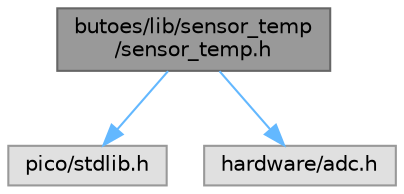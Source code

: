 digraph "butoes/lib/sensor_temp/sensor_temp.h"
{
 // LATEX_PDF_SIZE
  bgcolor="transparent";
  edge [fontname=Helvetica,fontsize=10,labelfontname=Helvetica,labelfontsize=10];
  node [fontname=Helvetica,fontsize=10,shape=box,height=0.2,width=0.4];
  Node1 [id="Node000001",label="butoes/lib/sensor_temp\l/sensor_temp.h",height=0.2,width=0.4,color="gray40", fillcolor="grey60", style="filled", fontcolor="black",tooltip="Interface do driver para o sensor de temperatura."];
  Node1 -> Node2 [id="edge1_Node000001_Node000002",color="steelblue1",style="solid",tooltip=" "];
  Node2 [id="Node000002",label="pico/stdlib.h",height=0.2,width=0.4,color="grey60", fillcolor="#E0E0E0", style="filled",tooltip=" "];
  Node1 -> Node3 [id="edge2_Node000001_Node000003",color="steelblue1",style="solid",tooltip=" "];
  Node3 [id="Node000003",label="hardware/adc.h",height=0.2,width=0.4,color="grey60", fillcolor="#E0E0E0", style="filled",tooltip=" "];
}
